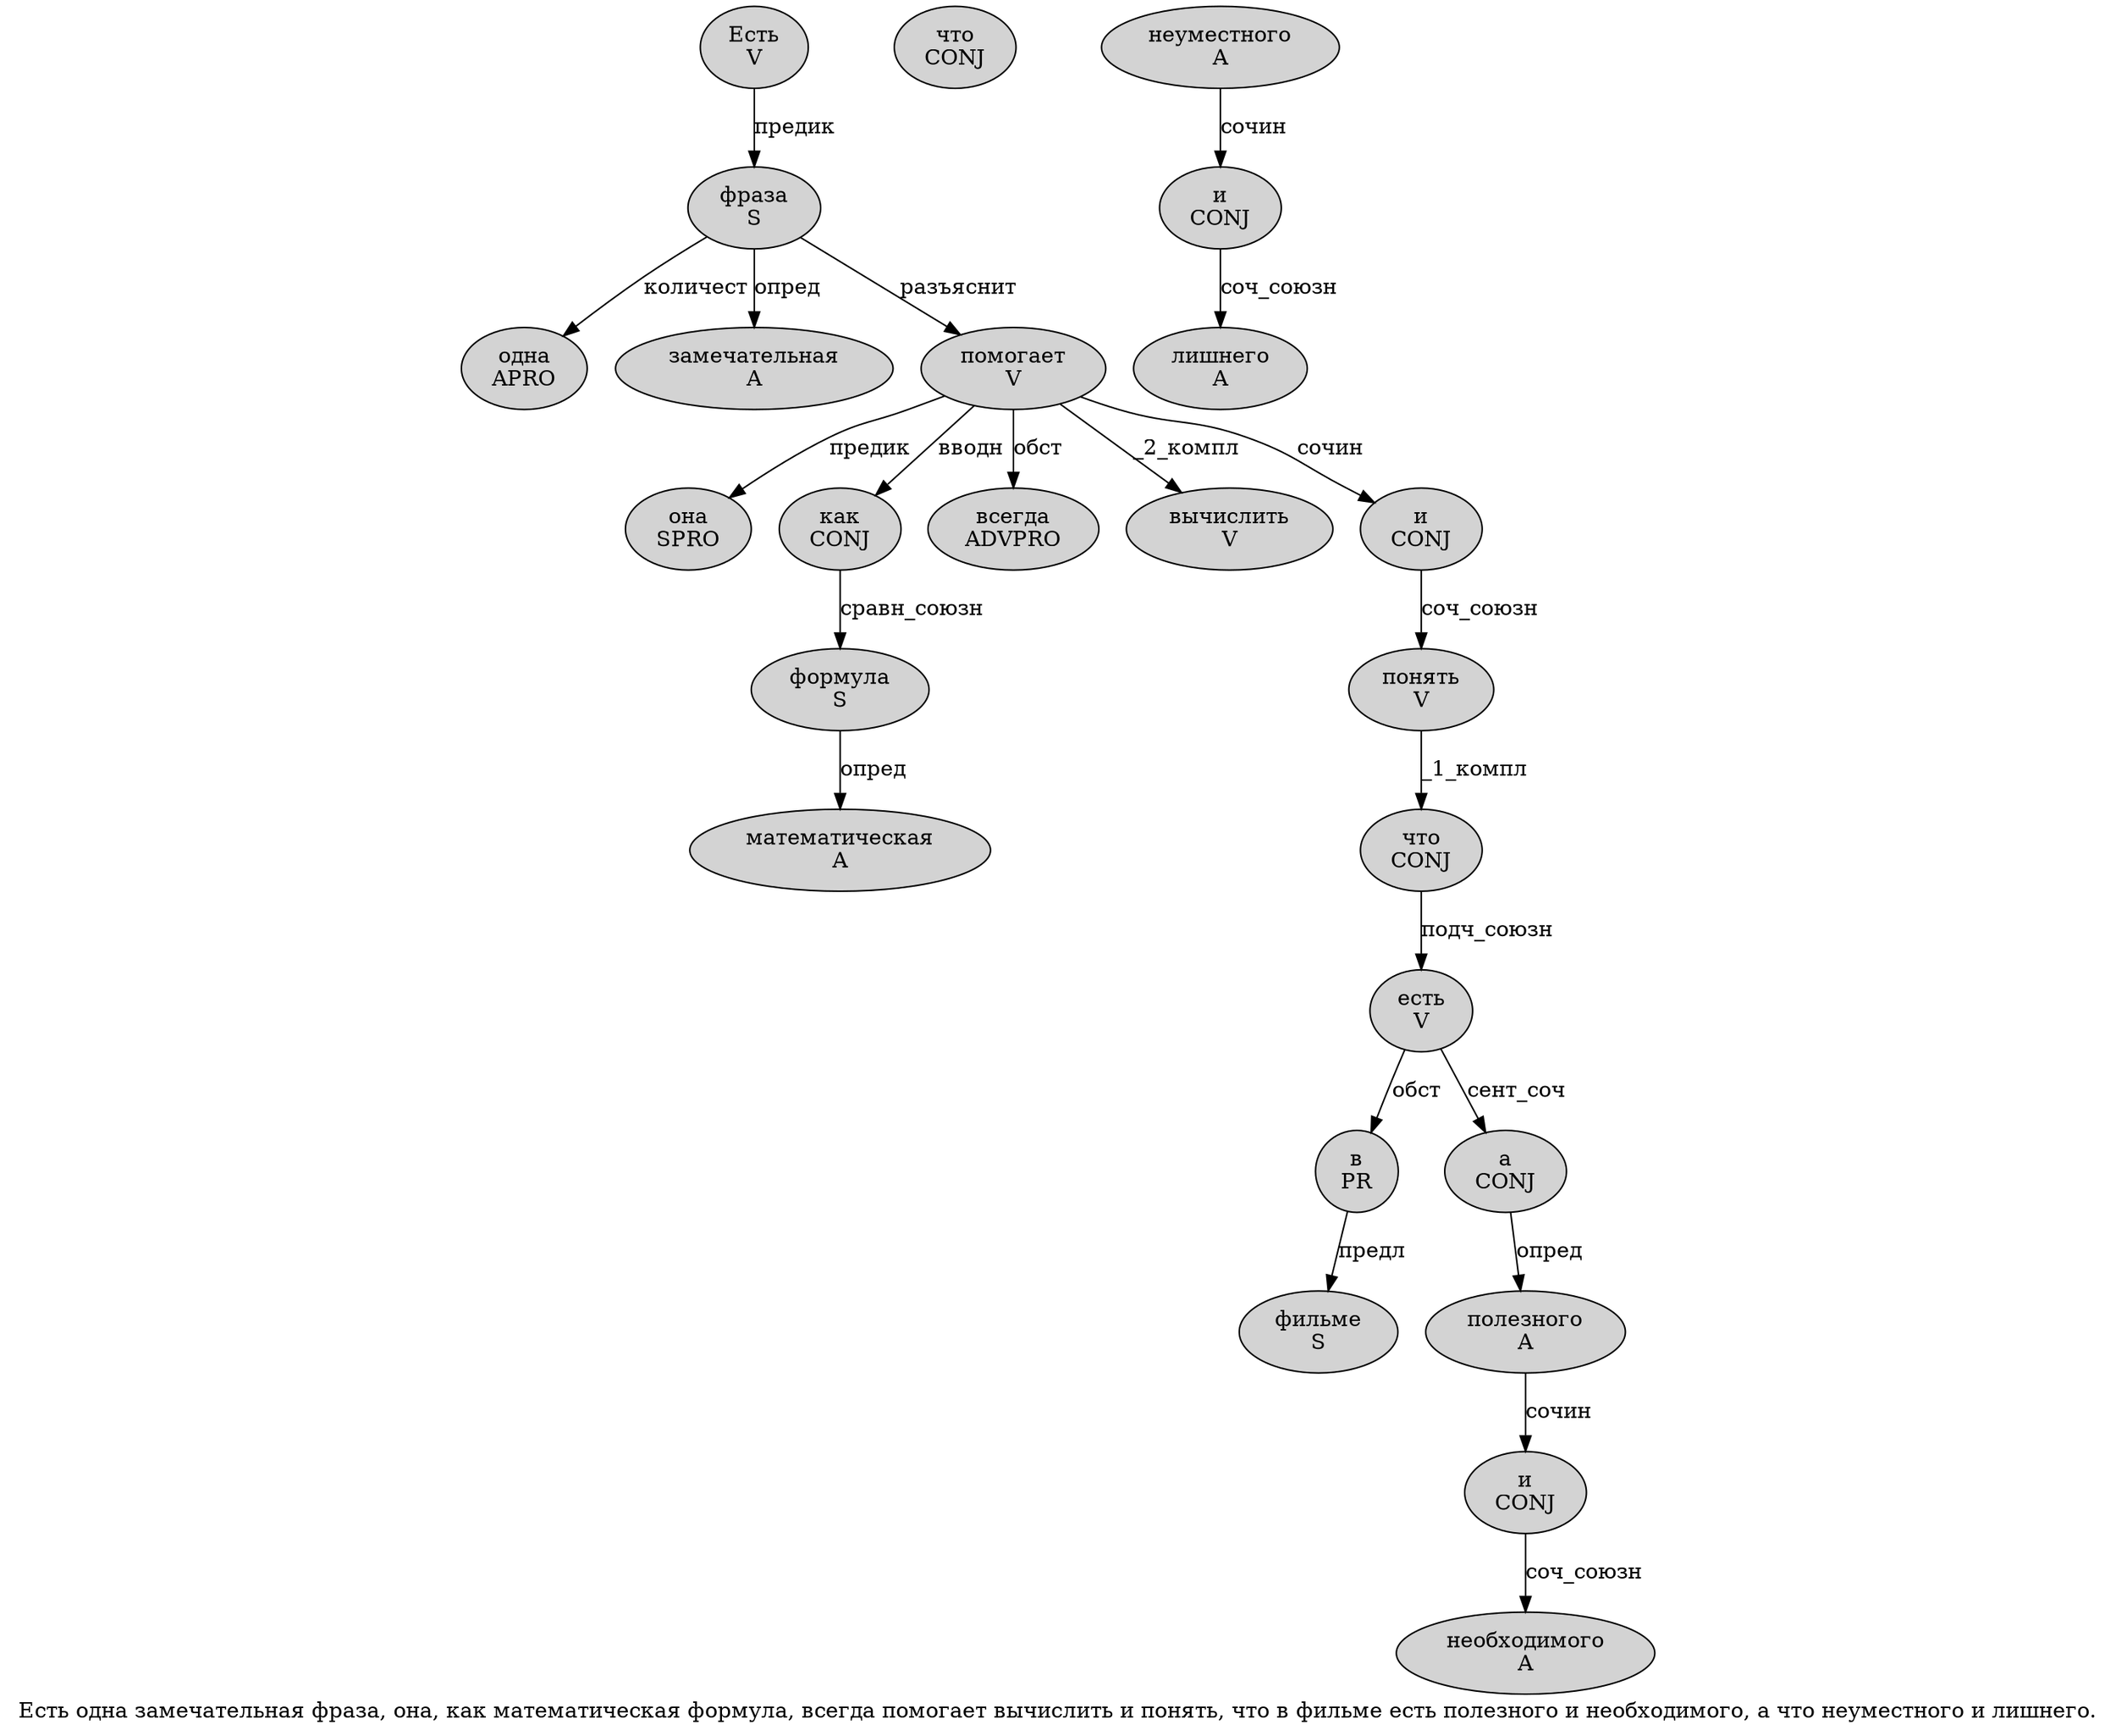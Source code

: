 digraph SENTENCE_2625 {
	graph [label="Есть одна замечательная фраза, она, как математическая формула, всегда помогает вычислить и понять, что в фильме есть полезного и необходимого, а что неуместного и лишнего."]
	node [style=filled]
		0 [label="Есть
V" color="" fillcolor=lightgray penwidth=1 shape=ellipse]
		1 [label="одна
APRO" color="" fillcolor=lightgray penwidth=1 shape=ellipse]
		2 [label="замечательная
A" color="" fillcolor=lightgray penwidth=1 shape=ellipse]
		3 [label="фраза
S" color="" fillcolor=lightgray penwidth=1 shape=ellipse]
		5 [label="она
SPRO" color="" fillcolor=lightgray penwidth=1 shape=ellipse]
		7 [label="как
CONJ" color="" fillcolor=lightgray penwidth=1 shape=ellipse]
		8 [label="математическая
A" color="" fillcolor=lightgray penwidth=1 shape=ellipse]
		9 [label="формула
S" color="" fillcolor=lightgray penwidth=1 shape=ellipse]
		11 [label="всегда
ADVPRO" color="" fillcolor=lightgray penwidth=1 shape=ellipse]
		12 [label="помогает
V" color="" fillcolor=lightgray penwidth=1 shape=ellipse]
		13 [label="вычислить
V" color="" fillcolor=lightgray penwidth=1 shape=ellipse]
		14 [label="и
CONJ" color="" fillcolor=lightgray penwidth=1 shape=ellipse]
		15 [label="понять
V" color="" fillcolor=lightgray penwidth=1 shape=ellipse]
		17 [label="что
CONJ" color="" fillcolor=lightgray penwidth=1 shape=ellipse]
		18 [label="в
PR" color="" fillcolor=lightgray penwidth=1 shape=ellipse]
		19 [label="фильме
S" color="" fillcolor=lightgray penwidth=1 shape=ellipse]
		20 [label="есть
V" color="" fillcolor=lightgray penwidth=1 shape=ellipse]
		21 [label="полезного
A" color="" fillcolor=lightgray penwidth=1 shape=ellipse]
		22 [label="и
CONJ" color="" fillcolor=lightgray penwidth=1 shape=ellipse]
		23 [label="необходимого
A" color="" fillcolor=lightgray penwidth=1 shape=ellipse]
		25 [label="а
CONJ" color="" fillcolor=lightgray penwidth=1 shape=ellipse]
		26 [label="что
CONJ" color="" fillcolor=lightgray penwidth=1 shape=ellipse]
		27 [label="неуместного
A" color="" fillcolor=lightgray penwidth=1 shape=ellipse]
		28 [label="и
CONJ" color="" fillcolor=lightgray penwidth=1 shape=ellipse]
		29 [label="лишнего
A" color="" fillcolor=lightgray penwidth=1 shape=ellipse]
			25 -> 21 [label="опред"]
			20 -> 18 [label="обст"]
			20 -> 25 [label="сент_соч"]
			14 -> 15 [label="соч_союзн"]
			7 -> 9 [label="сравн_союзн"]
			9 -> 8 [label="опред"]
			18 -> 19 [label="предл"]
			22 -> 23 [label="соч_союзн"]
			12 -> 5 [label="предик"]
			12 -> 7 [label="вводн"]
			12 -> 11 [label="обст"]
			12 -> 13 [label="_2_компл"]
			12 -> 14 [label="сочин"]
			3 -> 1 [label="количест"]
			3 -> 2 [label="опред"]
			3 -> 12 [label="разъяснит"]
			27 -> 28 [label="сочин"]
			15 -> 17 [label="_1_компл"]
			17 -> 20 [label="подч_союзн"]
			28 -> 29 [label="соч_союзн"]
			0 -> 3 [label="предик"]
			21 -> 22 [label="сочин"]
}